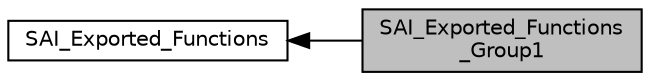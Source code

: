 digraph "SAI_Exported_Functions_Group1"
{
  edge [fontname="Helvetica",fontsize="10",labelfontname="Helvetica",labelfontsize="10"];
  node [fontname="Helvetica",fontsize="10",shape=record];
  rankdir=LR;
  Node0 [label="SAI_Exported_Functions\l_Group1",height=0.2,width=0.4,color="black", fillcolor="grey75", style="filled", fontcolor="black"];
  Node1 [label="SAI_Exported_Functions",height=0.2,width=0.4,color="black", fillcolor="white", style="filled",URL="$group___s_a_i___exported___functions.html"];
  Node1->Node0 [shape=plaintext, dir="back", style="solid"];
}
